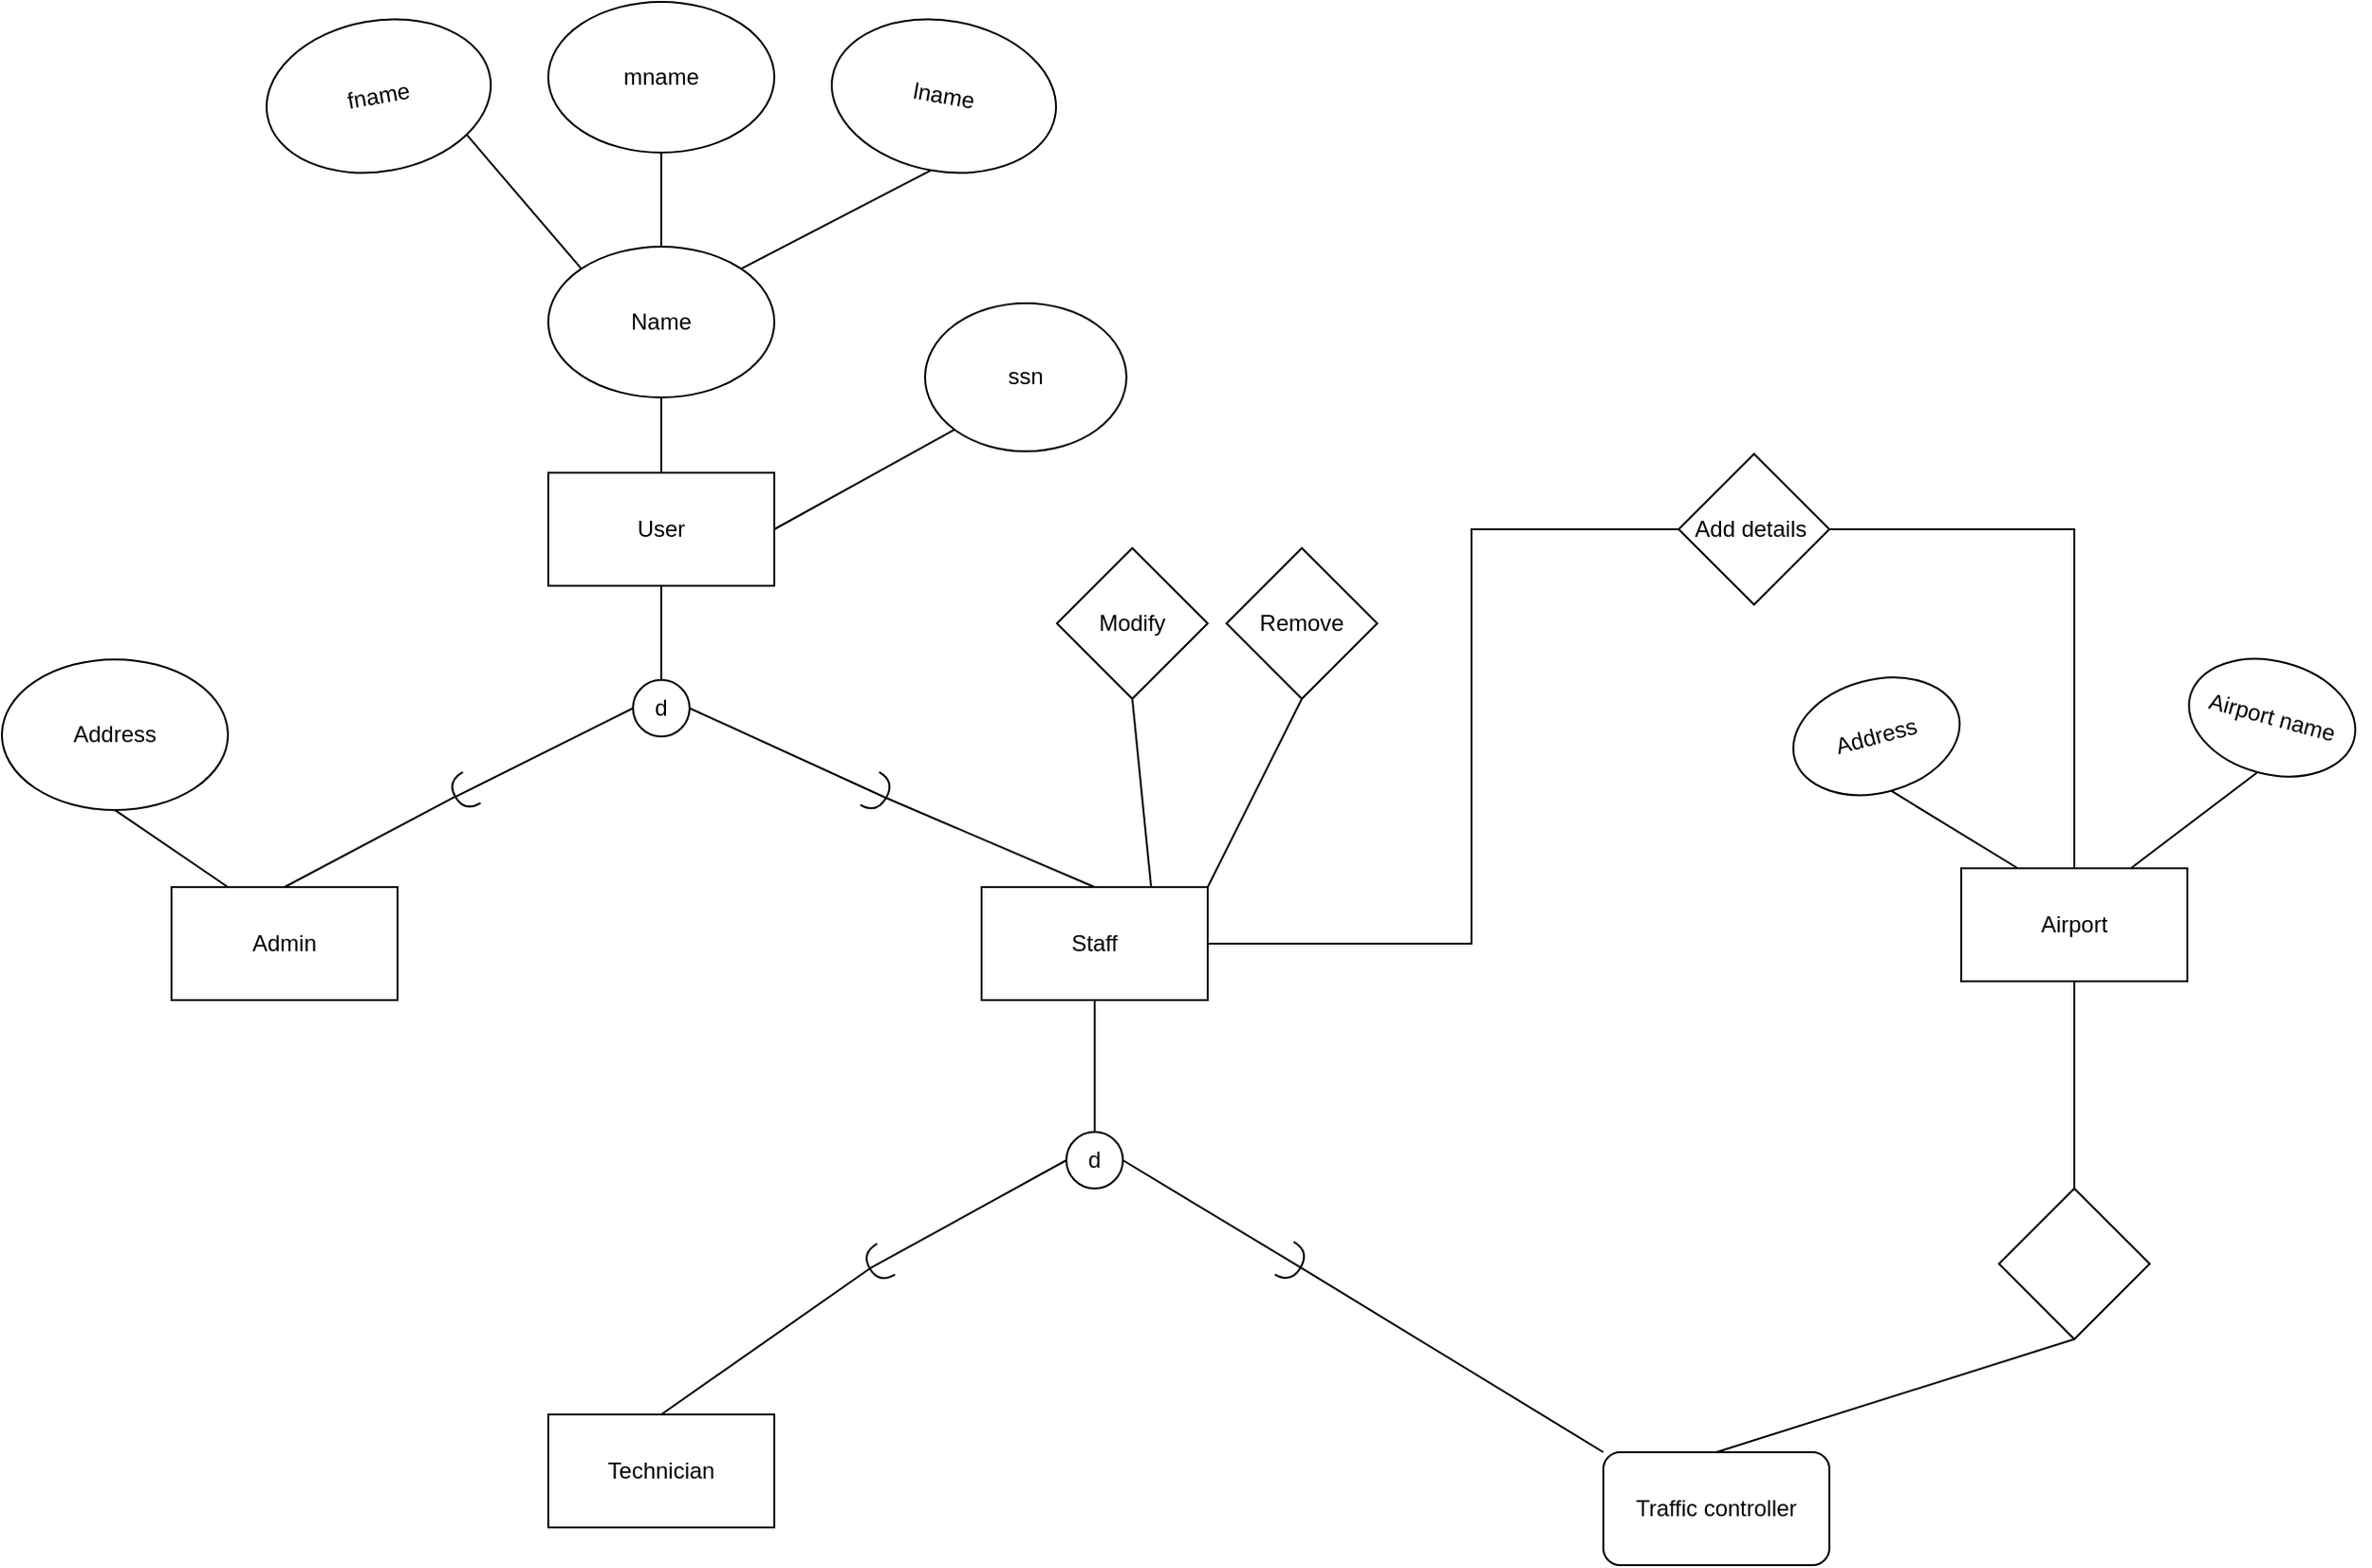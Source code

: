 <mxfile version="16.5.6" type="github"><diagram id="Rl67zdqpIDWaK_yTW91_" name="Page-1"><mxGraphModel dx="1986" dy="1577" grid="1" gridSize="10" guides="1" tooltips="1" connect="1" arrows="1" fold="1" page="1" pageScale="1" pageWidth="850" pageHeight="1100" math="0" shadow="0"><root><mxCell id="0"/><mxCell id="1" parent="0"/><mxCell id="5xeOCGfkbPJfZr5TMqTU-2" value="User" style="rounded=0;whiteSpace=wrap;html=1;" vertex="1" parent="1"><mxGeometry x="340" y="270" width="120" height="60" as="geometry"/></mxCell><mxCell id="5xeOCGfkbPJfZr5TMqTU-3" value="fname" style="ellipse;whiteSpace=wrap;html=1;rotation=-10;" vertex="1" parent="1"><mxGeometry x="190" y="30" width="120" height="80" as="geometry"/></mxCell><mxCell id="5xeOCGfkbPJfZr5TMqTU-4" value="mname" style="ellipse;whiteSpace=wrap;html=1;" vertex="1" parent="1"><mxGeometry x="340" y="20" width="120" height="80" as="geometry"/></mxCell><mxCell id="5xeOCGfkbPJfZr5TMqTU-5" value="lname" style="ellipse;whiteSpace=wrap;html=1;rotation=10;" vertex="1" parent="1"><mxGeometry x="490" y="30" width="120" height="80" as="geometry"/></mxCell><mxCell id="5xeOCGfkbPJfZr5TMqTU-6" value="Name" style="ellipse;whiteSpace=wrap;html=1;" vertex="1" parent="1"><mxGeometry x="340" y="150" width="120" height="80" as="geometry"/></mxCell><mxCell id="5xeOCGfkbPJfZr5TMqTU-7" value="ssn" style="ellipse;whiteSpace=wrap;html=1;rotation=0;" vertex="1" parent="1"><mxGeometry x="540" y="180" width="106.88" height="78.62" as="geometry"/></mxCell><mxCell id="5xeOCGfkbPJfZr5TMqTU-8" value="" style="endArrow=none;html=1;rounded=0;entryX=0.5;entryY=0;entryDx=0;entryDy=0;exitX=0.5;exitY=1;exitDx=0;exitDy=0;" edge="1" parent="1" source="5xeOCGfkbPJfZr5TMqTU-4" target="5xeOCGfkbPJfZr5TMqTU-6"><mxGeometry width="50" height="50" relative="1" as="geometry"><mxPoint x="350" y="280" as="sourcePoint"/><mxPoint x="400" y="230" as="targetPoint"/></mxGeometry></mxCell><mxCell id="5xeOCGfkbPJfZr5TMqTU-9" value="" style="endArrow=none;html=1;rounded=0;entryX=1;entryY=0;entryDx=0;entryDy=0;exitX=0.5;exitY=1;exitDx=0;exitDy=0;" edge="1" parent="1" source="5xeOCGfkbPJfZr5TMqTU-5" target="5xeOCGfkbPJfZr5TMqTU-6"><mxGeometry width="50" height="50" relative="1" as="geometry"><mxPoint x="350" y="280" as="sourcePoint"/><mxPoint x="400" y="230" as="targetPoint"/></mxGeometry></mxCell><mxCell id="5xeOCGfkbPJfZr5TMqTU-10" value="" style="endArrow=none;html=1;rounded=0;entryX=0;entryY=0;entryDx=0;entryDy=0;exitX=1;exitY=1;exitDx=0;exitDy=0;" edge="1" parent="1" source="5xeOCGfkbPJfZr5TMqTU-3" target="5xeOCGfkbPJfZr5TMqTU-6"><mxGeometry width="50" height="50" relative="1" as="geometry"><mxPoint x="350" y="280" as="sourcePoint"/><mxPoint x="400" y="230" as="targetPoint"/></mxGeometry></mxCell><mxCell id="5xeOCGfkbPJfZr5TMqTU-11" value="" style="endArrow=none;html=1;rounded=0;entryX=1;entryY=0.5;entryDx=0;entryDy=0;exitX=0;exitY=1;exitDx=0;exitDy=0;" edge="1" parent="1" source="5xeOCGfkbPJfZr5TMqTU-7" target="5xeOCGfkbPJfZr5TMqTU-2"><mxGeometry width="50" height="50" relative="1" as="geometry"><mxPoint x="350" y="280" as="sourcePoint"/><mxPoint x="400" y="230" as="targetPoint"/></mxGeometry></mxCell><mxCell id="5xeOCGfkbPJfZr5TMqTU-12" value="" style="endArrow=none;html=1;rounded=0;exitX=0.5;exitY=0;exitDx=0;exitDy=0;entryX=0.5;entryY=1;entryDx=0;entryDy=0;" edge="1" parent="1" source="5xeOCGfkbPJfZr5TMqTU-2" target="5xeOCGfkbPJfZr5TMqTU-6"><mxGeometry width="50" height="50" relative="1" as="geometry"><mxPoint x="350" y="280" as="sourcePoint"/><mxPoint x="400" y="230" as="targetPoint"/></mxGeometry></mxCell><mxCell id="5xeOCGfkbPJfZr5TMqTU-13" value="d" style="ellipse;whiteSpace=wrap;html=1;aspect=fixed;" vertex="1" parent="1"><mxGeometry x="385" y="380" width="30" height="30" as="geometry"/></mxCell><mxCell id="5xeOCGfkbPJfZr5TMqTU-14" value="" style="endArrow=none;html=1;rounded=0;entryX=0.5;entryY=1;entryDx=0;entryDy=0;exitX=0.5;exitY=0;exitDx=0;exitDy=0;" edge="1" parent="1" source="5xeOCGfkbPJfZr5TMqTU-13" target="5xeOCGfkbPJfZr5TMqTU-2"><mxGeometry width="50" height="50" relative="1" as="geometry"><mxPoint x="150" y="620" as="sourcePoint"/><mxPoint x="350" y="440" as="targetPoint"/></mxGeometry></mxCell><mxCell id="5xeOCGfkbPJfZr5TMqTU-15" value="" style="endArrow=none;html=1;rounded=0;entryX=0;entryY=0.5;entryDx=0;entryDy=0;startArrow=none;exitX=1;exitY=0.5;exitDx=0;exitDy=0;exitPerimeter=0;" edge="1" parent="1" source="5xeOCGfkbPJfZr5TMqTU-16" target="5xeOCGfkbPJfZr5TMqTU-13"><mxGeometry width="50" height="50" relative="1" as="geometry"><mxPoint x="295" y="440" as="sourcePoint"/><mxPoint x="440" y="420" as="targetPoint"/></mxGeometry></mxCell><mxCell id="5xeOCGfkbPJfZr5TMqTU-16" value="" style="shape=requiredInterface;html=1;verticalLabelPosition=bottom;sketch=0;rotation=-210;" vertex="1" parent="1"><mxGeometry x="290.04" y="430.12" width="10" height="18.97" as="geometry"/></mxCell><mxCell id="5xeOCGfkbPJfZr5TMqTU-17" value="" style="endArrow=none;html=1;rounded=0;exitX=0.5;exitY=0;exitDx=0;exitDy=0;" edge="1" parent="1" source="5xeOCGfkbPJfZr5TMqTU-18" target="5xeOCGfkbPJfZr5TMqTU-16"><mxGeometry width="50" height="50" relative="1" as="geometry"><mxPoint x="220" y="480" as="sourcePoint"/><mxPoint x="290" y="450" as="targetPoint"/><Array as="points"/></mxGeometry></mxCell><mxCell id="5xeOCGfkbPJfZr5TMqTU-18" value="Admin" style="rounded=0;whiteSpace=wrap;html=1;" vertex="1" parent="1"><mxGeometry x="140" y="490" width="120" height="60" as="geometry"/></mxCell><mxCell id="5xeOCGfkbPJfZr5TMqTU-19" value="Address" style="ellipse;whiteSpace=wrap;html=1;" vertex="1" parent="1"><mxGeometry x="50" y="369.09" width="120" height="80" as="geometry"/></mxCell><mxCell id="5xeOCGfkbPJfZr5TMqTU-20" value="" style="endArrow=none;html=1;rounded=0;entryX=0.5;entryY=1;entryDx=0;entryDy=0;exitX=0.25;exitY=0;exitDx=0;exitDy=0;" edge="1" parent="1" source="5xeOCGfkbPJfZr5TMqTU-18" target="5xeOCGfkbPJfZr5TMqTU-19"><mxGeometry width="50" height="50" relative="1" as="geometry"><mxPoint x="40" y="660" as="sourcePoint"/><mxPoint x="90" y="610" as="targetPoint"/></mxGeometry></mxCell><mxCell id="5xeOCGfkbPJfZr5TMqTU-21" value="" style="endArrow=none;html=1;rounded=0;entryX=1;entryY=0.5;entryDx=0;entryDy=0;exitX=1;exitY=0.5;exitDx=0;exitDy=0;exitPerimeter=0;" edge="1" parent="1" source="5xeOCGfkbPJfZr5TMqTU-22" target="5xeOCGfkbPJfZr5TMqTU-13"><mxGeometry width="50" height="50" relative="1" as="geometry"><mxPoint x="510" y="440" as="sourcePoint"/><mxPoint x="420" y="400" as="targetPoint"/></mxGeometry></mxCell><mxCell id="5xeOCGfkbPJfZr5TMqTU-22" value="" style="shape=requiredInterface;html=1;verticalLabelPosition=bottom;sketch=0;rotation=30;" vertex="1" parent="1"><mxGeometry x="510" y="430.12" width="10" height="20" as="geometry"/></mxCell><mxCell id="5xeOCGfkbPJfZr5TMqTU-23" value="" style="endArrow=none;html=1;rounded=0;entryX=1;entryY=0.5;entryDx=0;entryDy=0;entryPerimeter=0;" edge="1" parent="1" target="5xeOCGfkbPJfZr5TMqTU-22"><mxGeometry width="50" height="50" relative="1" as="geometry"><mxPoint x="630" y="490" as="sourcePoint"/><mxPoint x="520" y="440" as="targetPoint"/></mxGeometry></mxCell><mxCell id="5xeOCGfkbPJfZr5TMqTU-24" value="Staff" style="rounded=0;whiteSpace=wrap;html=1;" vertex="1" parent="1"><mxGeometry x="570" y="490" width="120" height="60" as="geometry"/></mxCell><mxCell id="5xeOCGfkbPJfZr5TMqTU-25" value="Modify" style="rhombus;whiteSpace=wrap;html=1;" vertex="1" parent="1"><mxGeometry x="610" y="310" width="80" height="80" as="geometry"/></mxCell><mxCell id="5xeOCGfkbPJfZr5TMqTU-26" value="Remove" style="rhombus;whiteSpace=wrap;html=1;" vertex="1" parent="1"><mxGeometry x="700" y="310" width="80" height="80" as="geometry"/></mxCell><mxCell id="5xeOCGfkbPJfZr5TMqTU-27" value="" style="endArrow=none;html=1;rounded=0;entryX=0.5;entryY=1;entryDx=0;entryDy=0;exitX=0.75;exitY=0;exitDx=0;exitDy=0;" edge="1" parent="1" source="5xeOCGfkbPJfZr5TMqTU-24" target="5xeOCGfkbPJfZr5TMqTU-25"><mxGeometry width="50" height="50" relative="1" as="geometry"><mxPoint x="610" y="530" as="sourcePoint"/><mxPoint x="660" y="480" as="targetPoint"/></mxGeometry></mxCell><mxCell id="5xeOCGfkbPJfZr5TMqTU-28" value="" style="endArrow=none;html=1;rounded=0;entryX=0.5;entryY=1;entryDx=0;entryDy=0;exitX=1;exitY=0;exitDx=0;exitDy=0;" edge="1" parent="1" source="5xeOCGfkbPJfZr5TMqTU-24" target="5xeOCGfkbPJfZr5TMqTU-26"><mxGeometry width="50" height="50" relative="1" as="geometry"><mxPoint x="580" y="400" as="sourcePoint"/><mxPoint x="630" y="350" as="targetPoint"/></mxGeometry></mxCell><mxCell id="5xeOCGfkbPJfZr5TMqTU-29" value="Add details&amp;nbsp;" style="rhombus;whiteSpace=wrap;html=1;" vertex="1" parent="1"><mxGeometry x="940" y="260" width="80" height="80" as="geometry"/></mxCell><mxCell id="5xeOCGfkbPJfZr5TMqTU-30" value="" style="endArrow=none;html=1;rounded=0;entryX=0;entryY=0.5;entryDx=0;entryDy=0;exitX=1;exitY=0.5;exitDx=0;exitDy=0;" edge="1" parent="1" source="5xeOCGfkbPJfZr5TMqTU-24" target="5xeOCGfkbPJfZr5TMqTU-29"><mxGeometry width="50" height="50" relative="1" as="geometry"><mxPoint x="750" y="510" as="sourcePoint"/><mxPoint x="800" y="460" as="targetPoint"/><Array as="points"><mxPoint x="830" y="520"/><mxPoint x="830" y="300"/></Array></mxGeometry></mxCell><mxCell id="5xeOCGfkbPJfZr5TMqTU-31" value="Airport" style="rounded=0;whiteSpace=wrap;html=1;" vertex="1" parent="1"><mxGeometry x="1090" y="480" width="120" height="60" as="geometry"/></mxCell><mxCell id="5xeOCGfkbPJfZr5TMqTU-32" value="" style="endArrow=none;html=1;rounded=0;entryX=1;entryY=0.5;entryDx=0;entryDy=0;exitX=0.5;exitY=0;exitDx=0;exitDy=0;" edge="1" parent="1" source="5xeOCGfkbPJfZr5TMqTU-31" target="5xeOCGfkbPJfZr5TMqTU-29"><mxGeometry width="50" height="50" relative="1" as="geometry"><mxPoint x="900" y="520" as="sourcePoint"/><mxPoint x="950" y="470" as="targetPoint"/><Array as="points"><mxPoint x="1150" y="300"/></Array></mxGeometry></mxCell><mxCell id="5xeOCGfkbPJfZr5TMqTU-33" value="Address" style="ellipse;whiteSpace=wrap;html=1;rotation=-15;" vertex="1" parent="1"><mxGeometry x="1000" y="380" width="90" height="59.88" as="geometry"/></mxCell><mxCell id="5xeOCGfkbPJfZr5TMqTU-34" value="Airport name" style="ellipse;whiteSpace=wrap;html=1;rotation=15;" vertex="1" parent="1"><mxGeometry x="1210" y="370.12" width="90" height="59.88" as="geometry"/></mxCell><mxCell id="5xeOCGfkbPJfZr5TMqTU-35" value="" style="endArrow=none;html=1;rounded=0;entryX=0.5;entryY=1;entryDx=0;entryDy=0;exitX=0.25;exitY=0;exitDx=0;exitDy=0;" edge="1" parent="1" source="5xeOCGfkbPJfZr5TMqTU-31" target="5xeOCGfkbPJfZr5TMqTU-33"><mxGeometry width="50" height="50" relative="1" as="geometry"><mxPoint x="1050" y="480" as="sourcePoint"/><mxPoint x="1070" y="440" as="targetPoint"/></mxGeometry></mxCell><mxCell id="5xeOCGfkbPJfZr5TMqTU-36" value="" style="endArrow=none;html=1;rounded=0;entryX=0.5;entryY=1;entryDx=0;entryDy=0;" edge="1" parent="1" target="5xeOCGfkbPJfZr5TMqTU-34"><mxGeometry width="50" height="50" relative="1" as="geometry"><mxPoint x="1180" y="480" as="sourcePoint"/><mxPoint x="1170" y="470" as="targetPoint"/></mxGeometry></mxCell><mxCell id="5xeOCGfkbPJfZr5TMqTU-37" value="" style="rhombus;whiteSpace=wrap;html=1;" vertex="1" parent="1"><mxGeometry x="1110" y="650" width="80" height="80" as="geometry"/></mxCell><mxCell id="5xeOCGfkbPJfZr5TMqTU-38" value="" style="endArrow=none;html=1;rounded=0;entryX=0.5;entryY=1;entryDx=0;entryDy=0;exitX=0.5;exitY=0;exitDx=0;exitDy=0;" edge="1" parent="1" source="5xeOCGfkbPJfZr5TMqTU-37" target="5xeOCGfkbPJfZr5TMqTU-31"><mxGeometry width="50" height="50" relative="1" as="geometry"><mxPoint x="980" y="720" as="sourcePoint"/><mxPoint x="1030" y="670" as="targetPoint"/></mxGeometry></mxCell><mxCell id="5xeOCGfkbPJfZr5TMqTU-39" value="Traffic controller" style="rounded=1;whiteSpace=wrap;html=1;" vertex="1" parent="1"><mxGeometry x="900" y="790" width="120" height="60" as="geometry"/></mxCell><mxCell id="5xeOCGfkbPJfZr5TMqTU-40" value="" style="endArrow=none;html=1;rounded=0;entryX=0.5;entryY=1;entryDx=0;entryDy=0;exitX=0.5;exitY=0;exitDx=0;exitDy=0;" edge="1" parent="1" source="5xeOCGfkbPJfZr5TMqTU-39" target="5xeOCGfkbPJfZr5TMqTU-37"><mxGeometry width="50" height="50" relative="1" as="geometry"><mxPoint x="980" y="720" as="sourcePoint"/><mxPoint x="1030" y="670" as="targetPoint"/></mxGeometry></mxCell><mxCell id="5xeOCGfkbPJfZr5TMqTU-41" value="d" style="ellipse;whiteSpace=wrap;html=1;aspect=fixed;" vertex="1" parent="1"><mxGeometry x="615.003" y="620" width="30" height="30" as="geometry"/></mxCell><mxCell id="5xeOCGfkbPJfZr5TMqTU-42" value="" style="endArrow=none;html=1;rounded=0;entryX=0;entryY=0.5;entryDx=0;entryDy=0;startArrow=none;exitX=1;exitY=0.5;exitDx=0;exitDy=0;exitPerimeter=0;" edge="1" parent="1" source="5xeOCGfkbPJfZr5TMqTU-43" target="5xeOCGfkbPJfZr5TMqTU-41"><mxGeometry width="50" height="50" relative="1" as="geometry"><mxPoint x="689.033" y="790" as="sourcePoint"/><mxPoint x="834.033" y="770" as="targetPoint"/></mxGeometry></mxCell><mxCell id="5xeOCGfkbPJfZr5TMqTU-43" value="" style="shape=requiredInterface;html=1;verticalLabelPosition=bottom;sketch=0;rotation=-210;" vertex="1" parent="1"><mxGeometry x="510.003" y="680.51" width="10" height="18.97" as="geometry"/></mxCell><mxCell id="5xeOCGfkbPJfZr5TMqTU-44" value="" style="endArrow=none;html=1;rounded=0;entryX=1;entryY=0.5;entryDx=0;entryDy=0;exitX=1;exitY=0.5;exitDx=0;exitDy=0;exitPerimeter=0;" edge="1" parent="1" source="5xeOCGfkbPJfZr5TMqTU-45" target="5xeOCGfkbPJfZr5TMqTU-41"><mxGeometry width="50" height="50" relative="1" as="geometry"><mxPoint x="904.033" y="790" as="sourcePoint"/><mxPoint x="814.033" y="750" as="targetPoint"/></mxGeometry></mxCell><mxCell id="5xeOCGfkbPJfZr5TMqTU-45" value="" style="shape=requiredInterface;html=1;verticalLabelPosition=bottom;sketch=0;rotation=30;" vertex="1" parent="1"><mxGeometry x="730" y="679.48" width="10" height="20" as="geometry"/></mxCell><mxCell id="5xeOCGfkbPJfZr5TMqTU-46" value="" style="endArrow=none;html=1;rounded=0;entryX=0.5;entryY=1;entryDx=0;entryDy=0;exitX=0.5;exitY=0;exitDx=0;exitDy=0;" edge="1" parent="1" source="5xeOCGfkbPJfZr5TMqTU-41" target="5xeOCGfkbPJfZr5TMqTU-24"><mxGeometry width="50" height="50" relative="1" as="geometry"><mxPoint x="630" y="630" as="sourcePoint"/><mxPoint x="630" y="570" as="targetPoint"/></mxGeometry></mxCell><mxCell id="5xeOCGfkbPJfZr5TMqTU-48" value="" style="endArrow=none;html=1;rounded=0;exitX=0;exitY=0;exitDx=0;exitDy=0;entryX=1;entryY=0.5;entryDx=0;entryDy=0;entryPerimeter=0;" edge="1" parent="1" source="5xeOCGfkbPJfZr5TMqTU-39" target="5xeOCGfkbPJfZr5TMqTU-45"><mxGeometry width="50" height="50" relative="1" as="geometry"><mxPoint x="750" y="720" as="sourcePoint"/><mxPoint x="740" y="700" as="targetPoint"/></mxGeometry></mxCell><mxCell id="5xeOCGfkbPJfZr5TMqTU-49" value="Technician" style="rounded=0;whiteSpace=wrap;html=1;" vertex="1" parent="1"><mxGeometry x="340" y="770" width="120" height="60" as="geometry"/></mxCell><mxCell id="5xeOCGfkbPJfZr5TMqTU-50" value="" style="endArrow=none;html=1;rounded=0;exitX=0.5;exitY=0;exitDx=0;exitDy=0;entryX=1;entryY=0.5;entryDx=0;entryDy=0;entryPerimeter=0;" edge="1" parent="1" source="5xeOCGfkbPJfZr5TMqTU-49" target="5xeOCGfkbPJfZr5TMqTU-43"><mxGeometry width="50" height="50" relative="1" as="geometry"><mxPoint x="570" y="700" as="sourcePoint"/><mxPoint x="490" y="710" as="targetPoint"/></mxGeometry></mxCell></root></mxGraphModel></diagram></mxfile>